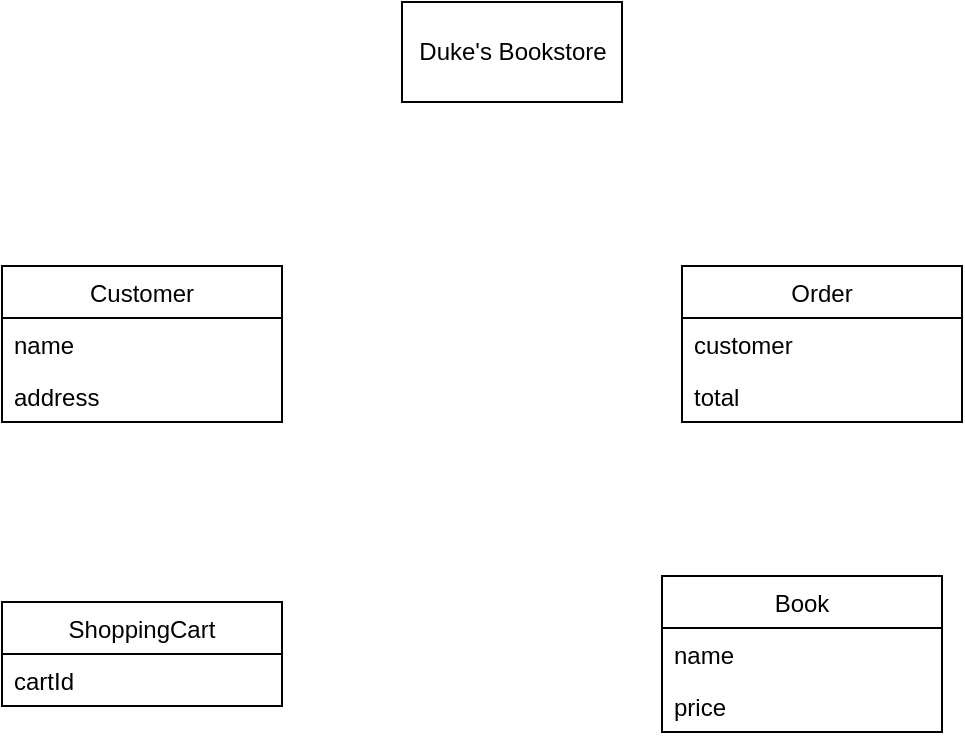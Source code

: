 <mxfile version="14.6.5" type="github" pages="2">
  <diagram id="p_p8E343H324uSkJnAMd" name="Page-1">
    <mxGraphModel dx="541" dy="922" grid="1" gridSize="10" guides="1" tooltips="1" connect="1" arrows="1" fold="1" page="1" pageScale="1" pageWidth="2336" pageHeight="1654" math="0" shadow="0">
      <root>
        <mxCell id="0" />
        <mxCell id="1" parent="0" />
        <mxCell id="DOBIEb42ZH-M5UX_4_oj-1" value="Duke&#39;s Bookstore" style="html=1;" parent="1" vertex="1">
          <mxGeometry x="210" y="40" width="110" height="50" as="geometry" />
        </mxCell>
        <mxCell id="DOBIEb42ZH-M5UX_4_oj-2" value="Book" style="swimlane;fontStyle=0;childLayout=stackLayout;horizontal=1;startSize=26;fillColor=none;horizontalStack=0;resizeParent=1;resizeParentMax=0;resizeLast=0;collapsible=1;marginBottom=0;" parent="1" vertex="1">
          <mxGeometry x="340" y="327" width="140" height="78" as="geometry" />
        </mxCell>
        <mxCell id="DOBIEb42ZH-M5UX_4_oj-3" value="name" style="text;strokeColor=none;fillColor=none;align=left;verticalAlign=top;spacingLeft=4;spacingRight=4;overflow=hidden;rotatable=0;points=[[0,0.5],[1,0.5]];portConstraint=eastwest;" parent="DOBIEb42ZH-M5UX_4_oj-2" vertex="1">
          <mxGeometry y="26" width="140" height="26" as="geometry" />
        </mxCell>
        <mxCell id="DOBIEb42ZH-M5UX_4_oj-4" value="price" style="text;strokeColor=none;fillColor=none;align=left;verticalAlign=top;spacingLeft=4;spacingRight=4;overflow=hidden;rotatable=0;points=[[0,0.5],[1,0.5]];portConstraint=eastwest;" parent="DOBIEb42ZH-M5UX_4_oj-2" vertex="1">
          <mxGeometry y="52" width="140" height="26" as="geometry" />
        </mxCell>
        <mxCell id="DOBIEb42ZH-M5UX_4_oj-6" value="ShoppingCart" style="swimlane;fontStyle=0;childLayout=stackLayout;horizontal=1;startSize=26;fillColor=none;horizontalStack=0;resizeParent=1;resizeParentMax=0;resizeLast=0;collapsible=1;marginBottom=0;" parent="1" vertex="1">
          <mxGeometry x="10" y="340" width="140" height="52" as="geometry" />
        </mxCell>
        <mxCell id="DOBIEb42ZH-M5UX_4_oj-7" value="cartId" style="text;strokeColor=none;fillColor=none;align=left;verticalAlign=top;spacingLeft=4;spacingRight=4;overflow=hidden;rotatable=0;points=[[0,0.5],[1,0.5]];portConstraint=eastwest;" parent="DOBIEb42ZH-M5UX_4_oj-6" vertex="1">
          <mxGeometry y="26" width="140" height="26" as="geometry" />
        </mxCell>
        <mxCell id="DOBIEb42ZH-M5UX_4_oj-10" value="Customer" style="swimlane;fontStyle=0;childLayout=stackLayout;horizontal=1;startSize=26;fillColor=none;horizontalStack=0;resizeParent=1;resizeParentMax=0;resizeLast=0;collapsible=1;marginBottom=0;" parent="1" vertex="1">
          <mxGeometry x="10" y="172" width="140" height="78" as="geometry" />
        </mxCell>
        <mxCell id="DOBIEb42ZH-M5UX_4_oj-11" value="name" style="text;strokeColor=none;fillColor=none;align=left;verticalAlign=top;spacingLeft=4;spacingRight=4;overflow=hidden;rotatable=0;points=[[0,0.5],[1,0.5]];portConstraint=eastwest;" parent="DOBIEb42ZH-M5UX_4_oj-10" vertex="1">
          <mxGeometry y="26" width="140" height="26" as="geometry" />
        </mxCell>
        <mxCell id="DOBIEb42ZH-M5UX_4_oj-12" value="address" style="text;strokeColor=none;fillColor=none;align=left;verticalAlign=top;spacingLeft=4;spacingRight=4;overflow=hidden;rotatable=0;points=[[0,0.5],[1,0.5]];portConstraint=eastwest;" parent="DOBIEb42ZH-M5UX_4_oj-10" vertex="1">
          <mxGeometry y="52" width="140" height="26" as="geometry" />
        </mxCell>
        <mxCell id="DOBIEb42ZH-M5UX_4_oj-14" value="Order" style="swimlane;fontStyle=0;childLayout=stackLayout;horizontal=1;startSize=26;fillColor=none;horizontalStack=0;resizeParent=1;resizeParentMax=0;resizeLast=0;collapsible=1;marginBottom=0;" parent="1" vertex="1">
          <mxGeometry x="350" y="172" width="140" height="78" as="geometry" />
        </mxCell>
        <mxCell id="DOBIEb42ZH-M5UX_4_oj-15" value="customer" style="text;strokeColor=none;fillColor=none;align=left;verticalAlign=top;spacingLeft=4;spacingRight=4;overflow=hidden;rotatable=0;points=[[0,0.5],[1,0.5]];portConstraint=eastwest;" parent="DOBIEb42ZH-M5UX_4_oj-14" vertex="1">
          <mxGeometry y="26" width="140" height="26" as="geometry" />
        </mxCell>
        <mxCell id="DOBIEb42ZH-M5UX_4_oj-16" value="total" style="text;strokeColor=none;fillColor=none;align=left;verticalAlign=top;spacingLeft=4;spacingRight=4;overflow=hidden;rotatable=0;points=[[0,0.5],[1,0.5]];portConstraint=eastwest;" parent="DOBIEb42ZH-M5UX_4_oj-14" vertex="1">
          <mxGeometry y="52" width="140" height="26" as="geometry" />
        </mxCell>
      </root>
    </mxGraphModel>
  </diagram>
  <diagram id="KwyT_j5OZFI8NRK80Xnv" name="Page-2">
    <mxGraphModel dx="460" dy="784" grid="1" gridSize="10" guides="1" tooltips="1" connect="1" arrows="1" fold="1" page="1" pageScale="1" pageWidth="2336" pageHeight="1654" math="0" shadow="0">
      <root>
        <mxCell id="bNpa-5j89n46bbYTu3I8-0" />
        <mxCell id="bNpa-5j89n46bbYTu3I8-1" parent="bNpa-5j89n46bbYTu3I8-0" />
        <mxCell id="peRzCIhxdCVOdMAiiRtF-10" value="" style="rounded=0;whiteSpace=wrap;html=1;" parent="bNpa-5j89n46bbYTu3I8-1" vertex="1">
          <mxGeometry x="160" y="120" width="240" height="470" as="geometry" />
        </mxCell>
        <mxCell id="peRzCIhxdCVOdMAiiRtF-3" style="edgeStyle=none;rounded=0;orthogonalLoop=1;jettySize=auto;html=1;entryX=0.021;entryY=0.6;entryDx=0;entryDy=0;entryPerimeter=0;endArrow=none;endFill=0;" parent="bNpa-5j89n46bbYTu3I8-1" source="bNpa-5j89n46bbYTu3I8-2" target="bNpa-5j89n46bbYTu3I8-3" edge="1">
          <mxGeometry relative="1" as="geometry" />
        </mxCell>
        <mxCell id="peRzCIhxdCVOdMAiiRtF-7" style="edgeStyle=none;rounded=0;orthogonalLoop=1;jettySize=auto;html=1;endArrow=none;endFill=0;" parent="bNpa-5j89n46bbYTu3I8-1" source="bNpa-5j89n46bbYTu3I8-2" target="bNpa-5j89n46bbYTu3I8-4" edge="1">
          <mxGeometry relative="1" as="geometry" />
        </mxCell>
        <mxCell id="peRzCIhxdCVOdMAiiRtF-8" style="edgeStyle=none;rounded=0;orthogonalLoop=1;jettySize=auto;html=1;entryX=0;entryY=0;entryDx=0;entryDy=0;endArrow=none;endFill=0;" parent="bNpa-5j89n46bbYTu3I8-1" source="bNpa-5j89n46bbYTu3I8-2" target="peRzCIhxdCVOdMAiiRtF-0" edge="1">
          <mxGeometry relative="1" as="geometry" />
        </mxCell>
        <mxCell id="bNpa-5j89n46bbYTu3I8-2" value="User" style="shape=umlActor;verticalLabelPosition=bottom;verticalAlign=top;html=1;" parent="bNpa-5j89n46bbYTu3I8-1" vertex="1">
          <mxGeometry x="40" y="310" width="30" height="50" as="geometry" />
        </mxCell>
        <mxCell id="bNpa-5j89n46bbYTu3I8-3" value="Select books" style="ellipse;whiteSpace=wrap;html=1;" parent="bNpa-5j89n46bbYTu3I8-1" vertex="1">
          <mxGeometry x="210" y="200" width="140" height="70" as="geometry" />
        </mxCell>
        <mxCell id="bNpa-5j89n46bbYTu3I8-4" value="Modify shopping cart" style="ellipse;whiteSpace=wrap;html=1;" parent="bNpa-5j89n46bbYTu3I8-1" vertex="1">
          <mxGeometry x="210" y="320" width="140" height="70" as="geometry" />
        </mxCell>
        <mxCell id="peRzCIhxdCVOdMAiiRtF-14" style="edgeStyle=none;rounded=0;orthogonalLoop=1;jettySize=auto;html=1;entryX=0;entryY=1;entryDx=0;entryDy=0;entryPerimeter=0;endArrow=none;endFill=0;" parent="bNpa-5j89n46bbYTu3I8-1" source="peRzCIhxdCVOdMAiiRtF-0" target="peRzCIhxdCVOdMAiiRtF-12" edge="1">
          <mxGeometry relative="1" as="geometry" />
        </mxCell>
        <mxCell id="peRzCIhxdCVOdMAiiRtF-0" value="Use Case" style="ellipse;whiteSpace=wrap;html=1;" parent="bNpa-5j89n46bbYTu3I8-1" vertex="1">
          <mxGeometry x="210" y="480" width="140" height="70" as="geometry" />
        </mxCell>
        <mxCell id="peRzCIhxdCVOdMAiiRtF-11" value="&lt;font style=&quot;font-size: 16px&quot;&gt;Bookstore&lt;/font&gt;" style="text;html=1;align=center;verticalAlign=middle;resizable=0;points=[];autosize=1;strokeColor=none;" parent="bNpa-5j89n46bbYTu3I8-1" vertex="1">
          <mxGeometry x="235" y="150" width="90" height="20" as="geometry" />
        </mxCell>
        <mxCell id="peRzCIhxdCVOdMAiiRtF-13" style="edgeStyle=none;rounded=0;orthogonalLoop=1;jettySize=auto;html=1;entryX=1;entryY=0.5;entryDx=0;entryDy=0;endArrow=none;endFill=0;" parent="bNpa-5j89n46bbYTu3I8-1" source="peRzCIhxdCVOdMAiiRtF-12" target="bNpa-5j89n46bbYTu3I8-3" edge="1">
          <mxGeometry relative="1" as="geometry" />
        </mxCell>
        <mxCell id="peRzCIhxdCVOdMAiiRtF-12" value="Database" style="shape=umlActor;verticalLabelPosition=bottom;verticalAlign=top;html=1;outlineConnect=0;" parent="bNpa-5j89n46bbYTu3I8-1" vertex="1">
          <mxGeometry x="490" y="300" width="30" height="60" as="geometry" />
        </mxCell>
      </root>
    </mxGraphModel>
  </diagram>
</mxfile>
